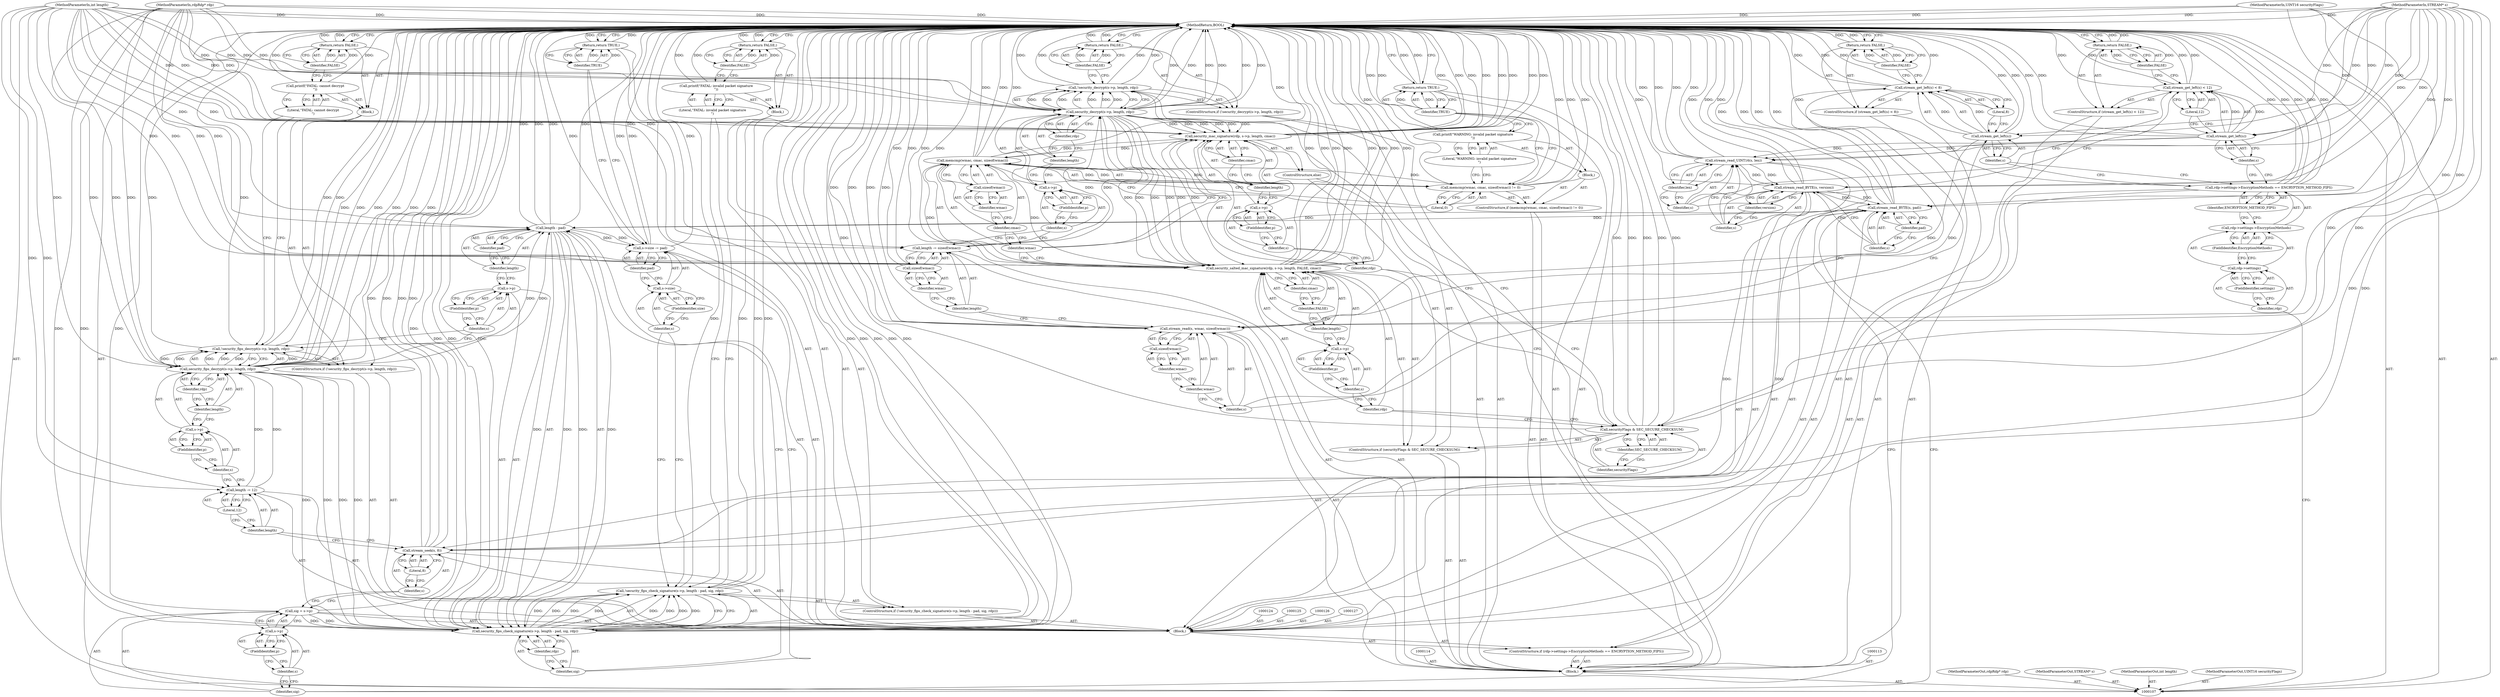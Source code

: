 digraph "0_FreeRDP_7d58aac24fe20ffaad7bd9b40c9ddf457c1b06e7" {
"1000250" [label="(MethodReturn,BOOL)"];
"1000108" [label="(MethodParameterIn,rdpRdp* rdp)"];
"1000380" [label="(MethodParameterOut,rdpRdp* rdp)"];
"1000109" [label="(MethodParameterIn,STREAM* s)"];
"1000381" [label="(MethodParameterOut,STREAM* s)"];
"1000110" [label="(MethodParameterIn,int length)"];
"1000382" [label="(MethodParameterOut,int length)"];
"1000111" [label="(MethodParameterIn,UINT16 securityFlags)"];
"1000383" [label="(MethodParameterOut,UINT16 securityFlags)"];
"1000123" [label="(Block,)"];
"1000128" [label="(ControlStructure,if (stream_get_left(s) < 12))"];
"1000131" [label="(Identifier,s)"];
"1000132" [label="(Literal,12)"];
"1000129" [label="(Call,stream_get_left(s) < 12)"];
"1000130" [label="(Call,stream_get_left(s))"];
"1000134" [label="(Identifier,FALSE)"];
"1000133" [label="(Return,return FALSE;)"];
"1000135" [label="(Call,stream_read_UINT16(s, len))"];
"1000136" [label="(Identifier,s)"];
"1000137" [label="(Identifier,len)"];
"1000139" [label="(Identifier,s)"];
"1000138" [label="(Call,stream_read_BYTE(s, version))"];
"1000140" [label="(Identifier,version)"];
"1000142" [label="(Identifier,s)"];
"1000141" [label="(Call,stream_read_BYTE(s, pad))"];
"1000143" [label="(Identifier,pad)"];
"1000148" [label="(FieldIdentifier,p)"];
"1000144" [label="(Call,sig = s->p)"];
"1000145" [label="(Identifier,sig)"];
"1000146" [label="(Call,s->p)"];
"1000147" [label="(Identifier,s)"];
"1000112" [label="(Block,)"];
"1000150" [label="(Identifier,s)"];
"1000151" [label="(Literal,8)"];
"1000149" [label="(Call,stream_seek(s, 8))"];
"1000154" [label="(Literal,12)"];
"1000152" [label="(Call,length -= 12)"];
"1000153" [label="(Identifier,length)"];
"1000155" [label="(ControlStructure,if (!security_fips_decrypt(s->p, length, rdp)))"];
"1000158" [label="(Call,s->p)"];
"1000159" [label="(Identifier,s)"];
"1000160" [label="(FieldIdentifier,p)"];
"1000161" [label="(Identifier,length)"];
"1000162" [label="(Identifier,rdp)"];
"1000156" [label="(Call,!security_fips_decrypt(s->p, length, rdp))"];
"1000157" [label="(Call,security_fips_decrypt(s->p, length, rdp))"];
"1000163" [label="(Block,)"];
"1000165" [label="(Literal,\"FATAL: cannot decrypt\n\")"];
"1000164" [label="(Call,printf(\"FATAL: cannot decrypt\n\"))"];
"1000167" [label="(Identifier,FALSE)"];
"1000166" [label="(Return,return FALSE;)"];
"1000168" [label="(ControlStructure,if (!security_fips_check_signature(s->p, length - pad, sig, rdp)))"];
"1000171" [label="(Call,s->p)"];
"1000172" [label="(Identifier,s)"];
"1000173" [label="(FieldIdentifier,p)"];
"1000174" [label="(Call,length - pad)"];
"1000175" [label="(Identifier,length)"];
"1000176" [label="(Identifier,pad)"];
"1000177" [label="(Identifier,sig)"];
"1000169" [label="(Call,!security_fips_check_signature(s->p, length - pad, sig, rdp))"];
"1000178" [label="(Identifier,rdp)"];
"1000170" [label="(Call,security_fips_check_signature(s->p, length - pad, sig, rdp))"];
"1000179" [label="(Block,)"];
"1000181" [label="(Literal,\"FATAL: invalid packet signature\n\")"];
"1000180" [label="(Call,printf(\"FATAL: invalid packet signature\n\"))"];
"1000183" [label="(Identifier,FALSE)"];
"1000182" [label="(Return,return FALSE;)"];
"1000188" [label="(Identifier,pad)"];
"1000184" [label="(Call,s->size -= pad)"];
"1000185" [label="(Call,s->size)"];
"1000186" [label="(Identifier,s)"];
"1000187" [label="(FieldIdentifier,size)"];
"1000189" [label="(Return,return TRUE;)"];
"1000190" [label="(Identifier,TRUE)"];
"1000191" [label="(ControlStructure,if (stream_get_left(s) < 8))"];
"1000194" [label="(Identifier,s)"];
"1000195" [label="(Literal,8)"];
"1000192" [label="(Call,stream_get_left(s) < 8)"];
"1000193" [label="(Call,stream_get_left(s))"];
"1000196" [label="(Return,return FALSE;)"];
"1000197" [label="(Identifier,FALSE)"];
"1000199" [label="(Identifier,s)"];
"1000200" [label="(Identifier,wmac)"];
"1000198" [label="(Call,stream_read(s, wmac, sizeof(wmac)))"];
"1000201" [label="(Call,sizeof(wmac))"];
"1000202" [label="(Identifier,wmac)"];
"1000205" [label="(Call,sizeof(wmac))"];
"1000206" [label="(Identifier,wmac)"];
"1000203" [label="(Call,length -= sizeof(wmac))"];
"1000204" [label="(Identifier,length)"];
"1000207" [label="(ControlStructure,if (!security_decrypt(s->p, length, rdp)))"];
"1000210" [label="(Call,s->p)"];
"1000211" [label="(Identifier,s)"];
"1000212" [label="(FieldIdentifier,p)"];
"1000213" [label="(Identifier,length)"];
"1000214" [label="(Identifier,rdp)"];
"1000208" [label="(Call,!security_decrypt(s->p, length, rdp))"];
"1000209" [label="(Call,security_decrypt(s->p, length, rdp))"];
"1000215" [label="(Return,return FALSE;)"];
"1000216" [label="(Identifier,FALSE)"];
"1000217" [label="(ControlStructure,if (securityFlags & SEC_SECURE_CHECKSUM))"];
"1000220" [label="(Identifier,SEC_SECURE_CHECKSUM)"];
"1000218" [label="(Call,securityFlags & SEC_SECURE_CHECKSUM)"];
"1000219" [label="(Identifier,securityFlags)"];
"1000221" [label="(Call,security_salted_mac_signature(rdp, s->p, length, FALSE, cmac))"];
"1000222" [label="(Identifier,rdp)"];
"1000223" [label="(Call,s->p)"];
"1000224" [label="(Identifier,s)"];
"1000225" [label="(FieldIdentifier,p)"];
"1000226" [label="(Identifier,length)"];
"1000227" [label="(Identifier,FALSE)"];
"1000228" [label="(Identifier,cmac)"];
"1000229" [label="(ControlStructure,else)"];
"1000230" [label="(Call,security_mac_signature(rdp, s->p, length, cmac))"];
"1000231" [label="(Identifier,rdp)"];
"1000232" [label="(Call,s->p)"];
"1000233" [label="(Identifier,s)"];
"1000234" [label="(FieldIdentifier,p)"];
"1000235" [label="(Identifier,length)"];
"1000236" [label="(Identifier,cmac)"];
"1000237" [label="(ControlStructure,if (memcmp(wmac, cmac, sizeof(wmac)) != 0))"];
"1000240" [label="(Identifier,wmac)"];
"1000241" [label="(Identifier,cmac)"];
"1000242" [label="(Call,sizeof(wmac))"];
"1000243" [label="(Identifier,wmac)"];
"1000244" [label="(Literal,0)"];
"1000238" [label="(Call,memcmp(wmac, cmac, sizeof(wmac)) != 0)"];
"1000239" [label="(Call,memcmp(wmac, cmac, sizeof(wmac)))"];
"1000245" [label="(Block,)"];
"1000246" [label="(Call,printf(\"WARNING: invalid packet signature\n\"))"];
"1000247" [label="(Literal,\"WARNING: invalid packet signature\n\")"];
"1000115" [label="(ControlStructure,if (rdp->settings->EncryptionMethods == ENCRYPTION_METHOD_FIPS))"];
"1000120" [label="(FieldIdentifier,settings)"];
"1000121" [label="(FieldIdentifier,EncryptionMethods)"];
"1000122" [label="(Identifier,ENCRYPTION_METHOD_FIPS)"];
"1000116" [label="(Call,rdp->settings->EncryptionMethods == ENCRYPTION_METHOD_FIPS)"];
"1000117" [label="(Call,rdp->settings->EncryptionMethods)"];
"1000118" [label="(Call,rdp->settings)"];
"1000119" [label="(Identifier,rdp)"];
"1000248" [label="(Return,return TRUE;)"];
"1000249" [label="(Identifier,TRUE)"];
"1000250" -> "1000107"  [label="AST: "];
"1000250" -> "1000133"  [label="CFG: "];
"1000250" -> "1000166"  [label="CFG: "];
"1000250" -> "1000182"  [label="CFG: "];
"1000250" -> "1000189"  [label="CFG: "];
"1000250" -> "1000196"  [label="CFG: "];
"1000250" -> "1000215"  [label="CFG: "];
"1000250" -> "1000248"  [label="CFG: "];
"1000248" -> "1000250"  [label="DDG: "];
"1000196" -> "1000250"  [label="DDG: "];
"1000184" -> "1000250"  [label="DDG: "];
"1000184" -> "1000250"  [label="DDG: "];
"1000156" -> "1000250"  [label="DDG: "];
"1000156" -> "1000250"  [label="DDG: "];
"1000230" -> "1000250"  [label="DDG: "];
"1000230" -> "1000250"  [label="DDG: "];
"1000230" -> "1000250"  [label="DDG: "];
"1000230" -> "1000250"  [label="DDG: "];
"1000116" -> "1000250"  [label="DDG: "];
"1000116" -> "1000250"  [label="DDG: "];
"1000116" -> "1000250"  [label="DDG: "];
"1000170" -> "1000250"  [label="DDG: "];
"1000170" -> "1000250"  [label="DDG: "];
"1000170" -> "1000250"  [label="DDG: "];
"1000170" -> "1000250"  [label="DDG: "];
"1000129" -> "1000250"  [label="DDG: "];
"1000129" -> "1000250"  [label="DDG: "];
"1000164" -> "1000250"  [label="DDG: "];
"1000221" -> "1000250"  [label="DDG: "];
"1000221" -> "1000250"  [label="DDG: "];
"1000221" -> "1000250"  [label="DDG: "];
"1000221" -> "1000250"  [label="DDG: "];
"1000221" -> "1000250"  [label="DDG: "];
"1000193" -> "1000250"  [label="DDG: "];
"1000108" -> "1000250"  [label="DDG: "];
"1000208" -> "1000250"  [label="DDG: "];
"1000208" -> "1000250"  [label="DDG: "];
"1000209" -> "1000250"  [label="DDG: "];
"1000209" -> "1000250"  [label="DDG: "];
"1000209" -> "1000250"  [label="DDG: "];
"1000238" -> "1000250"  [label="DDG: "];
"1000238" -> "1000250"  [label="DDG: "];
"1000169" -> "1000250"  [label="DDG: "];
"1000169" -> "1000250"  [label="DDG: "];
"1000218" -> "1000250"  [label="DDG: "];
"1000218" -> "1000250"  [label="DDG: "];
"1000218" -> "1000250"  [label="DDG: "];
"1000239" -> "1000250"  [label="DDG: "];
"1000239" -> "1000250"  [label="DDG: "];
"1000205" -> "1000250"  [label="DDG: "];
"1000141" -> "1000250"  [label="DDG: "];
"1000141" -> "1000250"  [label="DDG: "];
"1000138" -> "1000250"  [label="DDG: "];
"1000138" -> "1000250"  [label="DDG: "];
"1000157" -> "1000250"  [label="DDG: "];
"1000157" -> "1000250"  [label="DDG: "];
"1000157" -> "1000250"  [label="DDG: "];
"1000180" -> "1000250"  [label="DDG: "];
"1000149" -> "1000250"  [label="DDG: "];
"1000149" -> "1000250"  [label="DDG: "];
"1000174" -> "1000250"  [label="DDG: "];
"1000174" -> "1000250"  [label="DDG: "];
"1000198" -> "1000250"  [label="DDG: "];
"1000198" -> "1000250"  [label="DDG: "];
"1000135" -> "1000250"  [label="DDG: "];
"1000135" -> "1000250"  [label="DDG: "];
"1000192" -> "1000250"  [label="DDG: "];
"1000192" -> "1000250"  [label="DDG: "];
"1000110" -> "1000250"  [label="DDG: "];
"1000144" -> "1000250"  [label="DDG: "];
"1000246" -> "1000250"  [label="DDG: "];
"1000111" -> "1000250"  [label="DDG: "];
"1000109" -> "1000250"  [label="DDG: "];
"1000130" -> "1000250"  [label="DDG: "];
"1000133" -> "1000250"  [label="DDG: "];
"1000166" -> "1000250"  [label="DDG: "];
"1000182" -> "1000250"  [label="DDG: "];
"1000215" -> "1000250"  [label="DDG: "];
"1000189" -> "1000250"  [label="DDG: "];
"1000108" -> "1000107"  [label="AST: "];
"1000108" -> "1000250"  [label="DDG: "];
"1000108" -> "1000157"  [label="DDG: "];
"1000108" -> "1000170"  [label="DDG: "];
"1000108" -> "1000209"  [label="DDG: "];
"1000108" -> "1000221"  [label="DDG: "];
"1000108" -> "1000230"  [label="DDG: "];
"1000380" -> "1000107"  [label="AST: "];
"1000109" -> "1000107"  [label="AST: "];
"1000109" -> "1000250"  [label="DDG: "];
"1000109" -> "1000130"  [label="DDG: "];
"1000109" -> "1000135"  [label="DDG: "];
"1000109" -> "1000138"  [label="DDG: "];
"1000109" -> "1000141"  [label="DDG: "];
"1000109" -> "1000149"  [label="DDG: "];
"1000109" -> "1000193"  [label="DDG: "];
"1000109" -> "1000198"  [label="DDG: "];
"1000381" -> "1000107"  [label="AST: "];
"1000110" -> "1000107"  [label="AST: "];
"1000110" -> "1000250"  [label="DDG: "];
"1000110" -> "1000152"  [label="DDG: "];
"1000110" -> "1000157"  [label="DDG: "];
"1000110" -> "1000174"  [label="DDG: "];
"1000110" -> "1000203"  [label="DDG: "];
"1000110" -> "1000209"  [label="DDG: "];
"1000110" -> "1000221"  [label="DDG: "];
"1000110" -> "1000230"  [label="DDG: "];
"1000382" -> "1000107"  [label="AST: "];
"1000111" -> "1000107"  [label="AST: "];
"1000111" -> "1000250"  [label="DDG: "];
"1000111" -> "1000218"  [label="DDG: "];
"1000383" -> "1000107"  [label="AST: "];
"1000123" -> "1000115"  [label="AST: "];
"1000124" -> "1000123"  [label="AST: "];
"1000125" -> "1000123"  [label="AST: "];
"1000126" -> "1000123"  [label="AST: "];
"1000127" -> "1000123"  [label="AST: "];
"1000128" -> "1000123"  [label="AST: "];
"1000135" -> "1000123"  [label="AST: "];
"1000138" -> "1000123"  [label="AST: "];
"1000141" -> "1000123"  [label="AST: "];
"1000144" -> "1000123"  [label="AST: "];
"1000149" -> "1000123"  [label="AST: "];
"1000152" -> "1000123"  [label="AST: "];
"1000155" -> "1000123"  [label="AST: "];
"1000168" -> "1000123"  [label="AST: "];
"1000184" -> "1000123"  [label="AST: "];
"1000189" -> "1000123"  [label="AST: "];
"1000128" -> "1000123"  [label="AST: "];
"1000129" -> "1000128"  [label="AST: "];
"1000133" -> "1000128"  [label="AST: "];
"1000131" -> "1000130"  [label="AST: "];
"1000131" -> "1000116"  [label="CFG: "];
"1000130" -> "1000131"  [label="CFG: "];
"1000132" -> "1000129"  [label="AST: "];
"1000132" -> "1000130"  [label="CFG: "];
"1000129" -> "1000132"  [label="CFG: "];
"1000129" -> "1000128"  [label="AST: "];
"1000129" -> "1000132"  [label="CFG: "];
"1000130" -> "1000129"  [label="AST: "];
"1000132" -> "1000129"  [label="AST: "];
"1000134" -> "1000129"  [label="CFG: "];
"1000136" -> "1000129"  [label="CFG: "];
"1000129" -> "1000250"  [label="DDG: "];
"1000129" -> "1000250"  [label="DDG: "];
"1000130" -> "1000129"  [label="DDG: "];
"1000130" -> "1000129"  [label="AST: "];
"1000130" -> "1000131"  [label="CFG: "];
"1000131" -> "1000130"  [label="AST: "];
"1000132" -> "1000130"  [label="CFG: "];
"1000130" -> "1000250"  [label="DDG: "];
"1000130" -> "1000129"  [label="DDG: "];
"1000109" -> "1000130"  [label="DDG: "];
"1000130" -> "1000135"  [label="DDG: "];
"1000134" -> "1000133"  [label="AST: "];
"1000134" -> "1000129"  [label="CFG: "];
"1000133" -> "1000134"  [label="CFG: "];
"1000134" -> "1000133"  [label="DDG: "];
"1000133" -> "1000128"  [label="AST: "];
"1000133" -> "1000134"  [label="CFG: "];
"1000134" -> "1000133"  [label="AST: "];
"1000250" -> "1000133"  [label="CFG: "];
"1000133" -> "1000250"  [label="DDG: "];
"1000134" -> "1000133"  [label="DDG: "];
"1000135" -> "1000123"  [label="AST: "];
"1000135" -> "1000137"  [label="CFG: "];
"1000136" -> "1000135"  [label="AST: "];
"1000137" -> "1000135"  [label="AST: "];
"1000139" -> "1000135"  [label="CFG: "];
"1000135" -> "1000250"  [label="DDG: "];
"1000135" -> "1000250"  [label="DDG: "];
"1000130" -> "1000135"  [label="DDG: "];
"1000109" -> "1000135"  [label="DDG: "];
"1000135" -> "1000138"  [label="DDG: "];
"1000136" -> "1000135"  [label="AST: "];
"1000136" -> "1000129"  [label="CFG: "];
"1000137" -> "1000136"  [label="CFG: "];
"1000137" -> "1000135"  [label="AST: "];
"1000137" -> "1000136"  [label="CFG: "];
"1000135" -> "1000137"  [label="CFG: "];
"1000139" -> "1000138"  [label="AST: "];
"1000139" -> "1000135"  [label="CFG: "];
"1000140" -> "1000139"  [label="CFG: "];
"1000138" -> "1000123"  [label="AST: "];
"1000138" -> "1000140"  [label="CFG: "];
"1000139" -> "1000138"  [label="AST: "];
"1000140" -> "1000138"  [label="AST: "];
"1000142" -> "1000138"  [label="CFG: "];
"1000138" -> "1000250"  [label="DDG: "];
"1000138" -> "1000250"  [label="DDG: "];
"1000135" -> "1000138"  [label="DDG: "];
"1000109" -> "1000138"  [label="DDG: "];
"1000138" -> "1000141"  [label="DDG: "];
"1000140" -> "1000138"  [label="AST: "];
"1000140" -> "1000139"  [label="CFG: "];
"1000138" -> "1000140"  [label="CFG: "];
"1000142" -> "1000141"  [label="AST: "];
"1000142" -> "1000138"  [label="CFG: "];
"1000143" -> "1000142"  [label="CFG: "];
"1000141" -> "1000123"  [label="AST: "];
"1000141" -> "1000143"  [label="CFG: "];
"1000142" -> "1000141"  [label="AST: "];
"1000143" -> "1000141"  [label="AST: "];
"1000145" -> "1000141"  [label="CFG: "];
"1000141" -> "1000250"  [label="DDG: "];
"1000141" -> "1000250"  [label="DDG: "];
"1000138" -> "1000141"  [label="DDG: "];
"1000109" -> "1000141"  [label="DDG: "];
"1000141" -> "1000149"  [label="DDG: "];
"1000141" -> "1000174"  [label="DDG: "];
"1000143" -> "1000141"  [label="AST: "];
"1000143" -> "1000142"  [label="CFG: "];
"1000141" -> "1000143"  [label="CFG: "];
"1000148" -> "1000146"  [label="AST: "];
"1000148" -> "1000147"  [label="CFG: "];
"1000146" -> "1000148"  [label="CFG: "];
"1000144" -> "1000123"  [label="AST: "];
"1000144" -> "1000146"  [label="CFG: "];
"1000145" -> "1000144"  [label="AST: "];
"1000146" -> "1000144"  [label="AST: "];
"1000150" -> "1000144"  [label="CFG: "];
"1000144" -> "1000250"  [label="DDG: "];
"1000144" -> "1000170"  [label="DDG: "];
"1000145" -> "1000144"  [label="AST: "];
"1000145" -> "1000141"  [label="CFG: "];
"1000147" -> "1000145"  [label="CFG: "];
"1000146" -> "1000144"  [label="AST: "];
"1000146" -> "1000148"  [label="CFG: "];
"1000147" -> "1000146"  [label="AST: "];
"1000148" -> "1000146"  [label="AST: "];
"1000144" -> "1000146"  [label="CFG: "];
"1000147" -> "1000146"  [label="AST: "];
"1000147" -> "1000145"  [label="CFG: "];
"1000148" -> "1000147"  [label="CFG: "];
"1000112" -> "1000107"  [label="AST: "];
"1000113" -> "1000112"  [label="AST: "];
"1000114" -> "1000112"  [label="AST: "];
"1000115" -> "1000112"  [label="AST: "];
"1000191" -> "1000112"  [label="AST: "];
"1000198" -> "1000112"  [label="AST: "];
"1000203" -> "1000112"  [label="AST: "];
"1000207" -> "1000112"  [label="AST: "];
"1000217" -> "1000112"  [label="AST: "];
"1000237" -> "1000112"  [label="AST: "];
"1000248" -> "1000112"  [label="AST: "];
"1000150" -> "1000149"  [label="AST: "];
"1000150" -> "1000144"  [label="CFG: "];
"1000151" -> "1000150"  [label="CFG: "];
"1000151" -> "1000149"  [label="AST: "];
"1000151" -> "1000150"  [label="CFG: "];
"1000149" -> "1000151"  [label="CFG: "];
"1000149" -> "1000123"  [label="AST: "];
"1000149" -> "1000151"  [label="CFG: "];
"1000150" -> "1000149"  [label="AST: "];
"1000151" -> "1000149"  [label="AST: "];
"1000153" -> "1000149"  [label="CFG: "];
"1000149" -> "1000250"  [label="DDG: "];
"1000149" -> "1000250"  [label="DDG: "];
"1000141" -> "1000149"  [label="DDG: "];
"1000109" -> "1000149"  [label="DDG: "];
"1000154" -> "1000152"  [label="AST: "];
"1000154" -> "1000153"  [label="CFG: "];
"1000152" -> "1000154"  [label="CFG: "];
"1000152" -> "1000123"  [label="AST: "];
"1000152" -> "1000154"  [label="CFG: "];
"1000153" -> "1000152"  [label="AST: "];
"1000154" -> "1000152"  [label="AST: "];
"1000159" -> "1000152"  [label="CFG: "];
"1000110" -> "1000152"  [label="DDG: "];
"1000152" -> "1000157"  [label="DDG: "];
"1000153" -> "1000152"  [label="AST: "];
"1000153" -> "1000149"  [label="CFG: "];
"1000154" -> "1000153"  [label="CFG: "];
"1000155" -> "1000123"  [label="AST: "];
"1000156" -> "1000155"  [label="AST: "];
"1000163" -> "1000155"  [label="AST: "];
"1000158" -> "1000157"  [label="AST: "];
"1000158" -> "1000160"  [label="CFG: "];
"1000159" -> "1000158"  [label="AST: "];
"1000160" -> "1000158"  [label="AST: "];
"1000161" -> "1000158"  [label="CFG: "];
"1000159" -> "1000158"  [label="AST: "];
"1000159" -> "1000152"  [label="CFG: "];
"1000160" -> "1000159"  [label="CFG: "];
"1000160" -> "1000158"  [label="AST: "];
"1000160" -> "1000159"  [label="CFG: "];
"1000158" -> "1000160"  [label="CFG: "];
"1000161" -> "1000157"  [label="AST: "];
"1000161" -> "1000158"  [label="CFG: "];
"1000162" -> "1000161"  [label="CFG: "];
"1000162" -> "1000157"  [label="AST: "];
"1000162" -> "1000161"  [label="CFG: "];
"1000157" -> "1000162"  [label="CFG: "];
"1000156" -> "1000155"  [label="AST: "];
"1000156" -> "1000157"  [label="CFG: "];
"1000157" -> "1000156"  [label="AST: "];
"1000165" -> "1000156"  [label="CFG: "];
"1000172" -> "1000156"  [label="CFG: "];
"1000156" -> "1000250"  [label="DDG: "];
"1000156" -> "1000250"  [label="DDG: "];
"1000157" -> "1000156"  [label="DDG: "];
"1000157" -> "1000156"  [label="DDG: "];
"1000157" -> "1000156"  [label="DDG: "];
"1000157" -> "1000156"  [label="AST: "];
"1000157" -> "1000162"  [label="CFG: "];
"1000158" -> "1000157"  [label="AST: "];
"1000161" -> "1000157"  [label="AST: "];
"1000162" -> "1000157"  [label="AST: "];
"1000156" -> "1000157"  [label="CFG: "];
"1000157" -> "1000250"  [label="DDG: "];
"1000157" -> "1000250"  [label="DDG: "];
"1000157" -> "1000250"  [label="DDG: "];
"1000157" -> "1000156"  [label="DDG: "];
"1000157" -> "1000156"  [label="DDG: "];
"1000157" -> "1000156"  [label="DDG: "];
"1000152" -> "1000157"  [label="DDG: "];
"1000110" -> "1000157"  [label="DDG: "];
"1000108" -> "1000157"  [label="DDG: "];
"1000157" -> "1000170"  [label="DDG: "];
"1000157" -> "1000170"  [label="DDG: "];
"1000157" -> "1000174"  [label="DDG: "];
"1000163" -> "1000155"  [label="AST: "];
"1000164" -> "1000163"  [label="AST: "];
"1000166" -> "1000163"  [label="AST: "];
"1000165" -> "1000164"  [label="AST: "];
"1000165" -> "1000156"  [label="CFG: "];
"1000164" -> "1000165"  [label="CFG: "];
"1000164" -> "1000163"  [label="AST: "];
"1000164" -> "1000165"  [label="CFG: "];
"1000165" -> "1000164"  [label="AST: "];
"1000167" -> "1000164"  [label="CFG: "];
"1000164" -> "1000250"  [label="DDG: "];
"1000167" -> "1000166"  [label="AST: "];
"1000167" -> "1000164"  [label="CFG: "];
"1000166" -> "1000167"  [label="CFG: "];
"1000167" -> "1000166"  [label="DDG: "];
"1000166" -> "1000163"  [label="AST: "];
"1000166" -> "1000167"  [label="CFG: "];
"1000167" -> "1000166"  [label="AST: "];
"1000250" -> "1000166"  [label="CFG: "];
"1000166" -> "1000250"  [label="DDG: "];
"1000167" -> "1000166"  [label="DDG: "];
"1000168" -> "1000123"  [label="AST: "];
"1000169" -> "1000168"  [label="AST: "];
"1000179" -> "1000168"  [label="AST: "];
"1000171" -> "1000170"  [label="AST: "];
"1000171" -> "1000173"  [label="CFG: "];
"1000172" -> "1000171"  [label="AST: "];
"1000173" -> "1000171"  [label="AST: "];
"1000175" -> "1000171"  [label="CFG: "];
"1000172" -> "1000171"  [label="AST: "];
"1000172" -> "1000156"  [label="CFG: "];
"1000173" -> "1000172"  [label="CFG: "];
"1000173" -> "1000171"  [label="AST: "];
"1000173" -> "1000172"  [label="CFG: "];
"1000171" -> "1000173"  [label="CFG: "];
"1000174" -> "1000170"  [label="AST: "];
"1000174" -> "1000176"  [label="CFG: "];
"1000175" -> "1000174"  [label="AST: "];
"1000176" -> "1000174"  [label="AST: "];
"1000177" -> "1000174"  [label="CFG: "];
"1000174" -> "1000250"  [label="DDG: "];
"1000174" -> "1000250"  [label="DDG: "];
"1000174" -> "1000170"  [label="DDG: "];
"1000174" -> "1000170"  [label="DDG: "];
"1000157" -> "1000174"  [label="DDG: "];
"1000110" -> "1000174"  [label="DDG: "];
"1000141" -> "1000174"  [label="DDG: "];
"1000174" -> "1000184"  [label="DDG: "];
"1000175" -> "1000174"  [label="AST: "];
"1000175" -> "1000171"  [label="CFG: "];
"1000176" -> "1000175"  [label="CFG: "];
"1000176" -> "1000174"  [label="AST: "];
"1000176" -> "1000175"  [label="CFG: "];
"1000174" -> "1000176"  [label="CFG: "];
"1000177" -> "1000170"  [label="AST: "];
"1000177" -> "1000174"  [label="CFG: "];
"1000178" -> "1000177"  [label="CFG: "];
"1000169" -> "1000168"  [label="AST: "];
"1000169" -> "1000170"  [label="CFG: "];
"1000170" -> "1000169"  [label="AST: "];
"1000181" -> "1000169"  [label="CFG: "];
"1000186" -> "1000169"  [label="CFG: "];
"1000169" -> "1000250"  [label="DDG: "];
"1000169" -> "1000250"  [label="DDG: "];
"1000170" -> "1000169"  [label="DDG: "];
"1000170" -> "1000169"  [label="DDG: "];
"1000170" -> "1000169"  [label="DDG: "];
"1000170" -> "1000169"  [label="DDG: "];
"1000178" -> "1000170"  [label="AST: "];
"1000178" -> "1000177"  [label="CFG: "];
"1000170" -> "1000178"  [label="CFG: "];
"1000170" -> "1000169"  [label="AST: "];
"1000170" -> "1000178"  [label="CFG: "];
"1000171" -> "1000170"  [label="AST: "];
"1000174" -> "1000170"  [label="AST: "];
"1000177" -> "1000170"  [label="AST: "];
"1000178" -> "1000170"  [label="AST: "];
"1000169" -> "1000170"  [label="CFG: "];
"1000170" -> "1000250"  [label="DDG: "];
"1000170" -> "1000250"  [label="DDG: "];
"1000170" -> "1000250"  [label="DDG: "];
"1000170" -> "1000250"  [label="DDG: "];
"1000170" -> "1000169"  [label="DDG: "];
"1000170" -> "1000169"  [label="DDG: "];
"1000170" -> "1000169"  [label="DDG: "];
"1000170" -> "1000169"  [label="DDG: "];
"1000157" -> "1000170"  [label="DDG: "];
"1000157" -> "1000170"  [label="DDG: "];
"1000174" -> "1000170"  [label="DDG: "];
"1000174" -> "1000170"  [label="DDG: "];
"1000144" -> "1000170"  [label="DDG: "];
"1000108" -> "1000170"  [label="DDG: "];
"1000179" -> "1000168"  [label="AST: "];
"1000180" -> "1000179"  [label="AST: "];
"1000182" -> "1000179"  [label="AST: "];
"1000181" -> "1000180"  [label="AST: "];
"1000181" -> "1000169"  [label="CFG: "];
"1000180" -> "1000181"  [label="CFG: "];
"1000180" -> "1000179"  [label="AST: "];
"1000180" -> "1000181"  [label="CFG: "];
"1000181" -> "1000180"  [label="AST: "];
"1000183" -> "1000180"  [label="CFG: "];
"1000180" -> "1000250"  [label="DDG: "];
"1000183" -> "1000182"  [label="AST: "];
"1000183" -> "1000180"  [label="CFG: "];
"1000182" -> "1000183"  [label="CFG: "];
"1000183" -> "1000182"  [label="DDG: "];
"1000182" -> "1000179"  [label="AST: "];
"1000182" -> "1000183"  [label="CFG: "];
"1000183" -> "1000182"  [label="AST: "];
"1000250" -> "1000182"  [label="CFG: "];
"1000182" -> "1000250"  [label="DDG: "];
"1000183" -> "1000182"  [label="DDG: "];
"1000188" -> "1000184"  [label="AST: "];
"1000188" -> "1000185"  [label="CFG: "];
"1000184" -> "1000188"  [label="CFG: "];
"1000184" -> "1000123"  [label="AST: "];
"1000184" -> "1000188"  [label="CFG: "];
"1000185" -> "1000184"  [label="AST: "];
"1000188" -> "1000184"  [label="AST: "];
"1000190" -> "1000184"  [label="CFG: "];
"1000184" -> "1000250"  [label="DDG: "];
"1000184" -> "1000250"  [label="DDG: "];
"1000174" -> "1000184"  [label="DDG: "];
"1000185" -> "1000184"  [label="AST: "];
"1000185" -> "1000187"  [label="CFG: "];
"1000186" -> "1000185"  [label="AST: "];
"1000187" -> "1000185"  [label="AST: "];
"1000188" -> "1000185"  [label="CFG: "];
"1000186" -> "1000185"  [label="AST: "];
"1000186" -> "1000169"  [label="CFG: "];
"1000187" -> "1000186"  [label="CFG: "];
"1000187" -> "1000185"  [label="AST: "];
"1000187" -> "1000186"  [label="CFG: "];
"1000185" -> "1000187"  [label="CFG: "];
"1000189" -> "1000123"  [label="AST: "];
"1000189" -> "1000190"  [label="CFG: "];
"1000190" -> "1000189"  [label="AST: "];
"1000250" -> "1000189"  [label="CFG: "];
"1000189" -> "1000250"  [label="DDG: "];
"1000190" -> "1000189"  [label="DDG: "];
"1000190" -> "1000189"  [label="AST: "];
"1000190" -> "1000184"  [label="CFG: "];
"1000189" -> "1000190"  [label="CFG: "];
"1000190" -> "1000189"  [label="DDG: "];
"1000191" -> "1000112"  [label="AST: "];
"1000192" -> "1000191"  [label="AST: "];
"1000196" -> "1000191"  [label="AST: "];
"1000194" -> "1000193"  [label="AST: "];
"1000194" -> "1000116"  [label="CFG: "];
"1000193" -> "1000194"  [label="CFG: "];
"1000195" -> "1000192"  [label="AST: "];
"1000195" -> "1000193"  [label="CFG: "];
"1000192" -> "1000195"  [label="CFG: "];
"1000192" -> "1000191"  [label="AST: "];
"1000192" -> "1000195"  [label="CFG: "];
"1000193" -> "1000192"  [label="AST: "];
"1000195" -> "1000192"  [label="AST: "];
"1000197" -> "1000192"  [label="CFG: "];
"1000199" -> "1000192"  [label="CFG: "];
"1000192" -> "1000250"  [label="DDG: "];
"1000192" -> "1000250"  [label="DDG: "];
"1000193" -> "1000192"  [label="DDG: "];
"1000193" -> "1000192"  [label="AST: "];
"1000193" -> "1000194"  [label="CFG: "];
"1000194" -> "1000193"  [label="AST: "];
"1000195" -> "1000193"  [label="CFG: "];
"1000193" -> "1000250"  [label="DDG: "];
"1000193" -> "1000192"  [label="DDG: "];
"1000109" -> "1000193"  [label="DDG: "];
"1000193" -> "1000198"  [label="DDG: "];
"1000196" -> "1000191"  [label="AST: "];
"1000196" -> "1000197"  [label="CFG: "];
"1000197" -> "1000196"  [label="AST: "];
"1000250" -> "1000196"  [label="CFG: "];
"1000196" -> "1000250"  [label="DDG: "];
"1000197" -> "1000196"  [label="DDG: "];
"1000197" -> "1000196"  [label="AST: "];
"1000197" -> "1000192"  [label="CFG: "];
"1000196" -> "1000197"  [label="CFG: "];
"1000197" -> "1000196"  [label="DDG: "];
"1000199" -> "1000198"  [label="AST: "];
"1000199" -> "1000192"  [label="CFG: "];
"1000200" -> "1000199"  [label="CFG: "];
"1000200" -> "1000198"  [label="AST: "];
"1000200" -> "1000199"  [label="CFG: "];
"1000202" -> "1000200"  [label="CFG: "];
"1000198" -> "1000112"  [label="AST: "];
"1000198" -> "1000201"  [label="CFG: "];
"1000199" -> "1000198"  [label="AST: "];
"1000200" -> "1000198"  [label="AST: "];
"1000201" -> "1000198"  [label="AST: "];
"1000204" -> "1000198"  [label="CFG: "];
"1000198" -> "1000250"  [label="DDG: "];
"1000198" -> "1000250"  [label="DDG: "];
"1000193" -> "1000198"  [label="DDG: "];
"1000109" -> "1000198"  [label="DDG: "];
"1000201" -> "1000198"  [label="AST: "];
"1000201" -> "1000202"  [label="CFG: "];
"1000202" -> "1000201"  [label="AST: "];
"1000198" -> "1000201"  [label="CFG: "];
"1000202" -> "1000201"  [label="AST: "];
"1000202" -> "1000200"  [label="CFG: "];
"1000201" -> "1000202"  [label="CFG: "];
"1000205" -> "1000203"  [label="AST: "];
"1000205" -> "1000206"  [label="CFG: "];
"1000206" -> "1000205"  [label="AST: "];
"1000203" -> "1000205"  [label="CFG: "];
"1000205" -> "1000250"  [label="DDG: "];
"1000206" -> "1000205"  [label="AST: "];
"1000206" -> "1000204"  [label="CFG: "];
"1000205" -> "1000206"  [label="CFG: "];
"1000203" -> "1000112"  [label="AST: "];
"1000203" -> "1000205"  [label="CFG: "];
"1000204" -> "1000203"  [label="AST: "];
"1000205" -> "1000203"  [label="AST: "];
"1000211" -> "1000203"  [label="CFG: "];
"1000110" -> "1000203"  [label="DDG: "];
"1000203" -> "1000209"  [label="DDG: "];
"1000204" -> "1000203"  [label="AST: "];
"1000204" -> "1000198"  [label="CFG: "];
"1000206" -> "1000204"  [label="CFG: "];
"1000207" -> "1000112"  [label="AST: "];
"1000208" -> "1000207"  [label="AST: "];
"1000215" -> "1000207"  [label="AST: "];
"1000210" -> "1000209"  [label="AST: "];
"1000210" -> "1000212"  [label="CFG: "];
"1000211" -> "1000210"  [label="AST: "];
"1000212" -> "1000210"  [label="AST: "];
"1000213" -> "1000210"  [label="CFG: "];
"1000211" -> "1000210"  [label="AST: "];
"1000211" -> "1000203"  [label="CFG: "];
"1000212" -> "1000211"  [label="CFG: "];
"1000212" -> "1000210"  [label="AST: "];
"1000212" -> "1000211"  [label="CFG: "];
"1000210" -> "1000212"  [label="CFG: "];
"1000213" -> "1000209"  [label="AST: "];
"1000213" -> "1000210"  [label="CFG: "];
"1000214" -> "1000213"  [label="CFG: "];
"1000214" -> "1000209"  [label="AST: "];
"1000214" -> "1000213"  [label="CFG: "];
"1000209" -> "1000214"  [label="CFG: "];
"1000208" -> "1000207"  [label="AST: "];
"1000208" -> "1000209"  [label="CFG: "];
"1000209" -> "1000208"  [label="AST: "];
"1000216" -> "1000208"  [label="CFG: "];
"1000219" -> "1000208"  [label="CFG: "];
"1000208" -> "1000250"  [label="DDG: "];
"1000208" -> "1000250"  [label="DDG: "];
"1000209" -> "1000208"  [label="DDG: "];
"1000209" -> "1000208"  [label="DDG: "];
"1000209" -> "1000208"  [label="DDG: "];
"1000209" -> "1000208"  [label="AST: "];
"1000209" -> "1000214"  [label="CFG: "];
"1000210" -> "1000209"  [label="AST: "];
"1000213" -> "1000209"  [label="AST: "];
"1000214" -> "1000209"  [label="AST: "];
"1000208" -> "1000209"  [label="CFG: "];
"1000209" -> "1000250"  [label="DDG: "];
"1000209" -> "1000250"  [label="DDG: "];
"1000209" -> "1000250"  [label="DDG: "];
"1000209" -> "1000208"  [label="DDG: "];
"1000209" -> "1000208"  [label="DDG: "];
"1000209" -> "1000208"  [label="DDG: "];
"1000203" -> "1000209"  [label="DDG: "];
"1000110" -> "1000209"  [label="DDG: "];
"1000108" -> "1000209"  [label="DDG: "];
"1000209" -> "1000221"  [label="DDG: "];
"1000209" -> "1000221"  [label="DDG: "];
"1000209" -> "1000221"  [label="DDG: "];
"1000209" -> "1000230"  [label="DDG: "];
"1000209" -> "1000230"  [label="DDG: "];
"1000209" -> "1000230"  [label="DDG: "];
"1000215" -> "1000207"  [label="AST: "];
"1000215" -> "1000216"  [label="CFG: "];
"1000216" -> "1000215"  [label="AST: "];
"1000250" -> "1000215"  [label="CFG: "];
"1000215" -> "1000250"  [label="DDG: "];
"1000216" -> "1000215"  [label="DDG: "];
"1000216" -> "1000215"  [label="AST: "];
"1000216" -> "1000208"  [label="CFG: "];
"1000215" -> "1000216"  [label="CFG: "];
"1000216" -> "1000215"  [label="DDG: "];
"1000217" -> "1000112"  [label="AST: "];
"1000218" -> "1000217"  [label="AST: "];
"1000221" -> "1000217"  [label="AST: "];
"1000229" -> "1000217"  [label="AST: "];
"1000220" -> "1000218"  [label="AST: "];
"1000220" -> "1000219"  [label="CFG: "];
"1000218" -> "1000220"  [label="CFG: "];
"1000218" -> "1000217"  [label="AST: "];
"1000218" -> "1000220"  [label="CFG: "];
"1000219" -> "1000218"  [label="AST: "];
"1000220" -> "1000218"  [label="AST: "];
"1000222" -> "1000218"  [label="CFG: "];
"1000231" -> "1000218"  [label="CFG: "];
"1000218" -> "1000250"  [label="DDG: "];
"1000218" -> "1000250"  [label="DDG: "];
"1000218" -> "1000250"  [label="DDG: "];
"1000111" -> "1000218"  [label="DDG: "];
"1000219" -> "1000218"  [label="AST: "];
"1000219" -> "1000208"  [label="CFG: "];
"1000220" -> "1000219"  [label="CFG: "];
"1000221" -> "1000217"  [label="AST: "];
"1000221" -> "1000228"  [label="CFG: "];
"1000222" -> "1000221"  [label="AST: "];
"1000223" -> "1000221"  [label="AST: "];
"1000226" -> "1000221"  [label="AST: "];
"1000227" -> "1000221"  [label="AST: "];
"1000228" -> "1000221"  [label="AST: "];
"1000240" -> "1000221"  [label="CFG: "];
"1000221" -> "1000250"  [label="DDG: "];
"1000221" -> "1000250"  [label="DDG: "];
"1000221" -> "1000250"  [label="DDG: "];
"1000221" -> "1000250"  [label="DDG: "];
"1000221" -> "1000250"  [label="DDG: "];
"1000209" -> "1000221"  [label="DDG: "];
"1000209" -> "1000221"  [label="DDG: "];
"1000209" -> "1000221"  [label="DDG: "];
"1000108" -> "1000221"  [label="DDG: "];
"1000110" -> "1000221"  [label="DDG: "];
"1000221" -> "1000239"  [label="DDG: "];
"1000222" -> "1000221"  [label="AST: "];
"1000222" -> "1000218"  [label="CFG: "];
"1000224" -> "1000222"  [label="CFG: "];
"1000223" -> "1000221"  [label="AST: "];
"1000223" -> "1000225"  [label="CFG: "];
"1000224" -> "1000223"  [label="AST: "];
"1000225" -> "1000223"  [label="AST: "];
"1000226" -> "1000223"  [label="CFG: "];
"1000224" -> "1000223"  [label="AST: "];
"1000224" -> "1000222"  [label="CFG: "];
"1000225" -> "1000224"  [label="CFG: "];
"1000225" -> "1000223"  [label="AST: "];
"1000225" -> "1000224"  [label="CFG: "];
"1000223" -> "1000225"  [label="CFG: "];
"1000226" -> "1000221"  [label="AST: "];
"1000226" -> "1000223"  [label="CFG: "];
"1000227" -> "1000226"  [label="CFG: "];
"1000227" -> "1000221"  [label="AST: "];
"1000227" -> "1000226"  [label="CFG: "];
"1000228" -> "1000227"  [label="CFG: "];
"1000228" -> "1000221"  [label="AST: "];
"1000228" -> "1000227"  [label="CFG: "];
"1000221" -> "1000228"  [label="CFG: "];
"1000229" -> "1000217"  [label="AST: "];
"1000230" -> "1000229"  [label="AST: "];
"1000230" -> "1000229"  [label="AST: "];
"1000230" -> "1000236"  [label="CFG: "];
"1000231" -> "1000230"  [label="AST: "];
"1000232" -> "1000230"  [label="AST: "];
"1000235" -> "1000230"  [label="AST: "];
"1000236" -> "1000230"  [label="AST: "];
"1000240" -> "1000230"  [label="CFG: "];
"1000230" -> "1000250"  [label="DDG: "];
"1000230" -> "1000250"  [label="DDG: "];
"1000230" -> "1000250"  [label="DDG: "];
"1000230" -> "1000250"  [label="DDG: "];
"1000209" -> "1000230"  [label="DDG: "];
"1000209" -> "1000230"  [label="DDG: "];
"1000209" -> "1000230"  [label="DDG: "];
"1000108" -> "1000230"  [label="DDG: "];
"1000110" -> "1000230"  [label="DDG: "];
"1000230" -> "1000239"  [label="DDG: "];
"1000231" -> "1000230"  [label="AST: "];
"1000231" -> "1000218"  [label="CFG: "];
"1000233" -> "1000231"  [label="CFG: "];
"1000232" -> "1000230"  [label="AST: "];
"1000232" -> "1000234"  [label="CFG: "];
"1000233" -> "1000232"  [label="AST: "];
"1000234" -> "1000232"  [label="AST: "];
"1000235" -> "1000232"  [label="CFG: "];
"1000233" -> "1000232"  [label="AST: "];
"1000233" -> "1000231"  [label="CFG: "];
"1000234" -> "1000233"  [label="CFG: "];
"1000234" -> "1000232"  [label="AST: "];
"1000234" -> "1000233"  [label="CFG: "];
"1000232" -> "1000234"  [label="CFG: "];
"1000235" -> "1000230"  [label="AST: "];
"1000235" -> "1000232"  [label="CFG: "];
"1000236" -> "1000235"  [label="CFG: "];
"1000236" -> "1000230"  [label="AST: "];
"1000236" -> "1000235"  [label="CFG: "];
"1000230" -> "1000236"  [label="CFG: "];
"1000237" -> "1000112"  [label="AST: "];
"1000238" -> "1000237"  [label="AST: "];
"1000245" -> "1000237"  [label="AST: "];
"1000240" -> "1000239"  [label="AST: "];
"1000240" -> "1000221"  [label="CFG: "];
"1000240" -> "1000230"  [label="CFG: "];
"1000241" -> "1000240"  [label="CFG: "];
"1000241" -> "1000239"  [label="AST: "];
"1000241" -> "1000240"  [label="CFG: "];
"1000243" -> "1000241"  [label="CFG: "];
"1000242" -> "1000239"  [label="AST: "];
"1000242" -> "1000243"  [label="CFG: "];
"1000243" -> "1000242"  [label="AST: "];
"1000239" -> "1000242"  [label="CFG: "];
"1000243" -> "1000242"  [label="AST: "];
"1000243" -> "1000241"  [label="CFG: "];
"1000242" -> "1000243"  [label="CFG: "];
"1000244" -> "1000238"  [label="AST: "];
"1000244" -> "1000239"  [label="CFG: "];
"1000238" -> "1000244"  [label="CFG: "];
"1000238" -> "1000237"  [label="AST: "];
"1000238" -> "1000244"  [label="CFG: "];
"1000239" -> "1000238"  [label="AST: "];
"1000244" -> "1000238"  [label="AST: "];
"1000247" -> "1000238"  [label="CFG: "];
"1000249" -> "1000238"  [label="CFG: "];
"1000238" -> "1000250"  [label="DDG: "];
"1000238" -> "1000250"  [label="DDG: "];
"1000239" -> "1000238"  [label="DDG: "];
"1000239" -> "1000238"  [label="DDG: "];
"1000239" -> "1000238"  [label="AST: "];
"1000239" -> "1000242"  [label="CFG: "];
"1000240" -> "1000239"  [label="AST: "];
"1000241" -> "1000239"  [label="AST: "];
"1000242" -> "1000239"  [label="AST: "];
"1000244" -> "1000239"  [label="CFG: "];
"1000239" -> "1000250"  [label="DDG: "];
"1000239" -> "1000250"  [label="DDG: "];
"1000239" -> "1000238"  [label="DDG: "];
"1000239" -> "1000238"  [label="DDG: "];
"1000230" -> "1000239"  [label="DDG: "];
"1000221" -> "1000239"  [label="DDG: "];
"1000245" -> "1000237"  [label="AST: "];
"1000246" -> "1000245"  [label="AST: "];
"1000246" -> "1000245"  [label="AST: "];
"1000246" -> "1000247"  [label="CFG: "];
"1000247" -> "1000246"  [label="AST: "];
"1000249" -> "1000246"  [label="CFG: "];
"1000246" -> "1000250"  [label="DDG: "];
"1000247" -> "1000246"  [label="AST: "];
"1000247" -> "1000238"  [label="CFG: "];
"1000246" -> "1000247"  [label="CFG: "];
"1000115" -> "1000112"  [label="AST: "];
"1000116" -> "1000115"  [label="AST: "];
"1000123" -> "1000115"  [label="AST: "];
"1000120" -> "1000118"  [label="AST: "];
"1000120" -> "1000119"  [label="CFG: "];
"1000118" -> "1000120"  [label="CFG: "];
"1000121" -> "1000117"  [label="AST: "];
"1000121" -> "1000118"  [label="CFG: "];
"1000117" -> "1000121"  [label="CFG: "];
"1000122" -> "1000116"  [label="AST: "];
"1000122" -> "1000117"  [label="CFG: "];
"1000116" -> "1000122"  [label="CFG: "];
"1000116" -> "1000115"  [label="AST: "];
"1000116" -> "1000122"  [label="CFG: "];
"1000117" -> "1000116"  [label="AST: "];
"1000122" -> "1000116"  [label="AST: "];
"1000131" -> "1000116"  [label="CFG: "];
"1000194" -> "1000116"  [label="CFG: "];
"1000116" -> "1000250"  [label="DDG: "];
"1000116" -> "1000250"  [label="DDG: "];
"1000116" -> "1000250"  [label="DDG: "];
"1000117" -> "1000116"  [label="AST: "];
"1000117" -> "1000121"  [label="CFG: "];
"1000118" -> "1000117"  [label="AST: "];
"1000121" -> "1000117"  [label="AST: "];
"1000122" -> "1000117"  [label="CFG: "];
"1000118" -> "1000117"  [label="AST: "];
"1000118" -> "1000120"  [label="CFG: "];
"1000119" -> "1000118"  [label="AST: "];
"1000120" -> "1000118"  [label="AST: "];
"1000121" -> "1000118"  [label="CFG: "];
"1000119" -> "1000118"  [label="AST: "];
"1000119" -> "1000107"  [label="CFG: "];
"1000120" -> "1000119"  [label="CFG: "];
"1000248" -> "1000112"  [label="AST: "];
"1000248" -> "1000249"  [label="CFG: "];
"1000249" -> "1000248"  [label="AST: "];
"1000250" -> "1000248"  [label="CFG: "];
"1000248" -> "1000250"  [label="DDG: "];
"1000249" -> "1000248"  [label="DDG: "];
"1000249" -> "1000248"  [label="AST: "];
"1000249" -> "1000246"  [label="CFG: "];
"1000249" -> "1000238"  [label="CFG: "];
"1000248" -> "1000249"  [label="CFG: "];
"1000249" -> "1000248"  [label="DDG: "];
}
